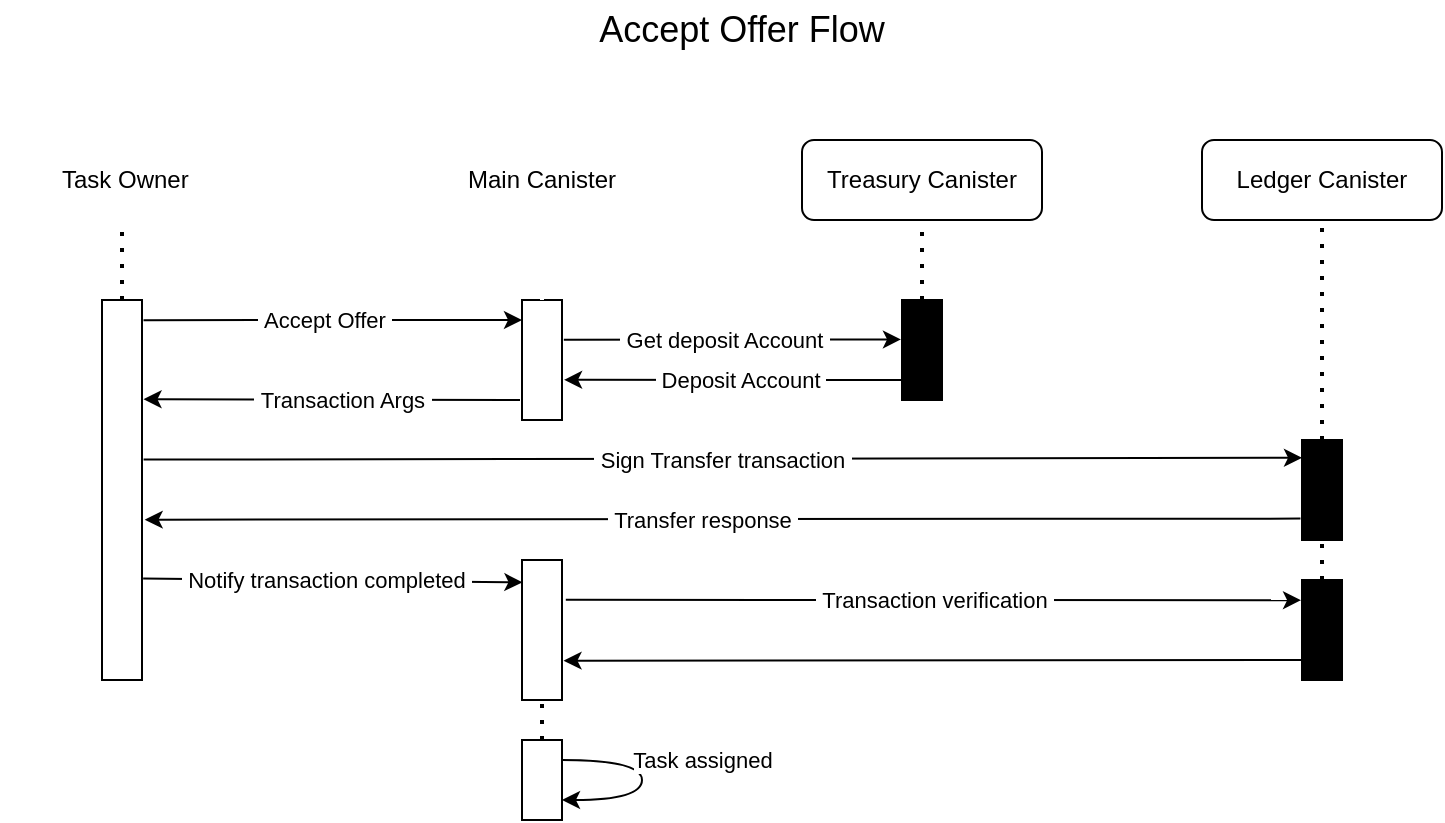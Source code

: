 <mxfile pages="2">
    <diagram name="Accept Offer" id="bFu_NQvE8ffA1HTgj55r">
        <mxGraphModel dx="1358" dy="620" grid="1" gridSize="10" guides="1" tooltips="1" connect="1" arrows="1" fold="1" page="1" pageScale="1" pageWidth="827" pageHeight="583" math="0" shadow="0">
            <root>
                <mxCell id="0"/>
                <mxCell id="1" parent="0"/>
                <mxCell id="r9h6LSnMlEWVncevatWR-1" value="Treasury Canister" style="rounded=1;whiteSpace=wrap;html=1;strokeColor=light-dark(#000000,#C7A52B);" parent="1" vertex="1">
                    <mxGeometry x="440" y="80" width="120" height="40" as="geometry"/>
                </mxCell>
                <mxCell id="r9h6LSnMlEWVncevatWR-8" value="Main Canister" style="rounded=1;whiteSpace=wrap;html=1;strokeColor=light-dark(#FFFFFF,#00FF00);" parent="1" vertex="1">
                    <mxGeometry x="250" y="80" width="120" height="40" as="geometry"/>
                </mxCell>
                <mxCell id="r9h6LSnMlEWVncevatWR-10" value="&amp;nbsp;Task Owner" style="rounded=1;whiteSpace=wrap;html=1;strokeColor=light-dark(#FFFFFF,#1641FF);" parent="1" vertex="1">
                    <mxGeometry x="40" y="80" width="120" height="40" as="geometry"/>
                </mxCell>
                <mxCell id="r9h6LSnMlEWVncevatWR-11" value="Ledger Canister" style="rounded=1;whiteSpace=wrap;html=1;strokeColor=light-dark(#000000,#4D9900);" parent="1" vertex="1">
                    <mxGeometry x="640" y="80" width="120" height="40" as="geometry"/>
                </mxCell>
                <mxCell id="r9h6LSnMlEWVncevatWR-12" value="" style="rounded=0;whiteSpace=wrap;html=1;fillColor=light-dark(#FFFFFF,#1641FF);" parent="1" vertex="1">
                    <mxGeometry x="90" y="160" width="20" height="190" as="geometry"/>
                </mxCell>
                <mxCell id="r9h6LSnMlEWVncevatWR-13" value="" style="rounded=0;whiteSpace=wrap;html=1;fillColor=light-dark(#FFFFFF,#00FF00);" parent="1" vertex="1">
                    <mxGeometry x="300" y="160" width="20" height="60" as="geometry"/>
                </mxCell>
                <mxCell id="r9h6LSnMlEWVncevatWR-15" value="" style="endArrow=classic;html=1;rounded=0;exitX=1.038;exitY=0.053;exitDx=0;exitDy=0;exitPerimeter=0;" parent="1" source="r9h6LSnMlEWVncevatWR-12" edge="1">
                    <mxGeometry width="50" height="50" relative="1" as="geometry">
                        <mxPoint x="360" y="230" as="sourcePoint"/>
                        <mxPoint x="300" y="170" as="targetPoint"/>
                    </mxGeometry>
                </mxCell>
                <mxCell id="r9h6LSnMlEWVncevatWR-18" value="&amp;nbsp;Accept Offer&amp;nbsp;" style="edgeLabel;html=1;align=center;verticalAlign=middle;resizable=0;points=[];" parent="r9h6LSnMlEWVncevatWR-15" vertex="1" connectable="0">
                    <mxGeometry x="-0.159" y="-3" relative="1" as="geometry">
                        <mxPoint x="10" y="-3" as="offset"/>
                    </mxGeometry>
                </mxCell>
                <mxCell id="r9h6LSnMlEWVncevatWR-16" value="" style="endArrow=none;dashed=1;html=1;dashPattern=1 3;strokeWidth=2;rounded=0;entryX=0.5;entryY=1;entryDx=0;entryDy=0;exitX=0.5;exitY=0;exitDx=0;exitDy=0;strokeColor=light-dark(#FFFFFF,#00FF00);" parent="1" source="r9h6LSnMlEWVncevatWR-13" target="r9h6LSnMlEWVncevatWR-8" edge="1">
                    <mxGeometry width="50" height="50" relative="1" as="geometry">
                        <mxPoint x="360" y="230" as="sourcePoint"/>
                        <mxPoint x="410" y="180" as="targetPoint"/>
                    </mxGeometry>
                </mxCell>
                <mxCell id="r9h6LSnMlEWVncevatWR-17" value="" style="endArrow=none;dashed=1;html=1;dashPattern=1 3;strokeWidth=2;rounded=0;entryX=0.5;entryY=1;entryDx=0;entryDy=0;exitX=0.5;exitY=0;exitDx=0;exitDy=0;" parent="1" source="r9h6LSnMlEWVncevatWR-12" target="r9h6LSnMlEWVncevatWR-10" edge="1">
                    <mxGeometry width="50" height="50" relative="1" as="geometry">
                        <mxPoint x="290" y="170" as="sourcePoint"/>
                        <mxPoint x="290" y="130" as="targetPoint"/>
                    </mxGeometry>
                </mxCell>
                <mxCell id="r9h6LSnMlEWVncevatWR-19" value="" style="endArrow=none;dashed=1;html=1;dashPattern=1 3;strokeWidth=2;rounded=0;entryX=0.5;entryY=1;entryDx=0;entryDy=0;exitX=0.5;exitY=0;exitDx=0;exitDy=0;strokeColor=light-dark(#000000,#C7A52B);" parent="1" source="r9h6LSnMlEWVncevatWR-20" target="r9h6LSnMlEWVncevatWR-1" edge="1">
                    <mxGeometry width="50" height="50" relative="1" as="geometry">
                        <mxPoint x="500" y="160" as="sourcePoint"/>
                        <mxPoint x="410" y="180" as="targetPoint"/>
                    </mxGeometry>
                </mxCell>
                <mxCell id="r9h6LSnMlEWVncevatWR-20" value="" style="rounded=0;whiteSpace=wrap;html=1;strokeColor=light-dark(#000000,#C7A52B);fillColor=light-dark(#000000,#C7A52B);" parent="1" vertex="1">
                    <mxGeometry x="490" y="160" width="20" height="50" as="geometry"/>
                </mxCell>
                <mxCell id="r9h6LSnMlEWVncevatWR-22" value="" style="endArrow=classic;html=1;rounded=0;entryX=1.038;entryY=0.261;entryDx=0;entryDy=0;entryPerimeter=0;" parent="1" target="r9h6LSnMlEWVncevatWR-12" edge="1">
                    <mxGeometry width="50" height="50" relative="1" as="geometry">
                        <mxPoint x="299" y="210" as="sourcePoint"/>
                        <mxPoint x="490" y="110" as="targetPoint"/>
                    </mxGeometry>
                </mxCell>
                <mxCell id="r9h6LSnMlEWVncevatWR-26" value="&amp;nbsp;Transaction Args&amp;nbsp;" style="edgeLabel;html=1;align=center;verticalAlign=middle;resizable=0;points=[];" parent="r9h6LSnMlEWVncevatWR-22" vertex="1" connectable="0">
                    <mxGeometry x="0.055" y="1" relative="1" as="geometry">
                        <mxPoint x="10" y="-1" as="offset"/>
                    </mxGeometry>
                </mxCell>
                <mxCell id="r9h6LSnMlEWVncevatWR-27" value="" style="endArrow=classic;html=1;rounded=0;exitX=1.046;exitY=0.332;exitDx=0;exitDy=0;exitPerimeter=0;entryX=-0.026;entryY=0.394;entryDx=0;entryDy=0;entryPerimeter=0;" parent="1" source="r9h6LSnMlEWVncevatWR-13" target="r9h6LSnMlEWVncevatWR-20" edge="1">
                    <mxGeometry width="50" height="50" relative="1" as="geometry">
                        <mxPoint x="320" y="190" as="sourcePoint"/>
                        <mxPoint x="370" y="140" as="targetPoint"/>
                    </mxGeometry>
                </mxCell>
                <mxCell id="r9h6LSnMlEWVncevatWR-28" value="&amp;nbsp;Get deposit Account&amp;nbsp;" style="edgeLabel;html=1;align=center;verticalAlign=middle;resizable=0;points=[];" parent="r9h6LSnMlEWVncevatWR-27" vertex="1" connectable="0">
                    <mxGeometry x="-0.053" relative="1" as="geometry">
                        <mxPoint as="offset"/>
                    </mxGeometry>
                </mxCell>
                <mxCell id="r9h6LSnMlEWVncevatWR-29" value="" style="endArrow=classic;html=1;rounded=0;exitX=-0.006;exitY=0.8;exitDx=0;exitDy=0;entryX=1.052;entryY=0.665;entryDx=0;entryDy=0;entryPerimeter=0;exitPerimeter=0;" parent="1" source="r9h6LSnMlEWVncevatWR-20" target="r9h6LSnMlEWVncevatWR-13" edge="1">
                    <mxGeometry width="50" height="50" relative="1" as="geometry">
                        <mxPoint x="310" y="190" as="sourcePoint"/>
                        <mxPoint x="360" y="140" as="targetPoint"/>
                    </mxGeometry>
                </mxCell>
                <mxCell id="r9h6LSnMlEWVncevatWR-30" value="&amp;nbsp;Deposit Account&amp;nbsp;" style="edgeLabel;html=1;align=center;verticalAlign=middle;resizable=0;points=[];" parent="r9h6LSnMlEWVncevatWR-29" vertex="1" connectable="0">
                    <mxGeometry x="-0.04" relative="1" as="geometry">
                        <mxPoint as="offset"/>
                    </mxGeometry>
                </mxCell>
                <mxCell id="r9h6LSnMlEWVncevatWR-31" value="" style="endArrow=classic;html=1;rounded=0;exitX=1.04;exitY=0.42;exitDx=0;exitDy=0;exitPerimeter=0;entryX=0;entryY=0.178;entryDx=0;entryDy=0;entryPerimeter=0;" parent="1" source="r9h6LSnMlEWVncevatWR-12" target="r9h6LSnMlEWVncevatWR-32" edge="1">
                    <mxGeometry width="50" height="50" relative="1" as="geometry">
                        <mxPoint x="320" y="250" as="sourcePoint"/>
                        <mxPoint x="680" y="240" as="targetPoint"/>
                    </mxGeometry>
                </mxCell>
                <mxCell id="r9h6LSnMlEWVncevatWR-34" value="&amp;nbsp;Sign Transfer transaction&amp;nbsp;" style="edgeLabel;html=1;align=center;verticalAlign=middle;resizable=0;points=[];" parent="r9h6LSnMlEWVncevatWR-31" vertex="1" connectable="0">
                    <mxGeometry x="-0.002" y="-1" relative="1" as="geometry">
                        <mxPoint y="-1" as="offset"/>
                    </mxGeometry>
                </mxCell>
                <mxCell id="r9h6LSnMlEWVncevatWR-32" value="" style="rounded=0;whiteSpace=wrap;html=1;strokeColor=light-dark(#000000,#4D9900);fillColor=light-dark(#000000,#4D9900);" parent="1" vertex="1">
                    <mxGeometry x="690" y="230" width="20" height="50" as="geometry"/>
                </mxCell>
                <mxCell id="r9h6LSnMlEWVncevatWR-33" value="" style="endArrow=none;dashed=1;html=1;dashPattern=1 3;strokeWidth=2;rounded=0;entryX=0.5;entryY=1;entryDx=0;entryDy=0;exitX=0.5;exitY=0;exitDx=0;exitDy=0;strokeColor=light-dark(#000000,#4D9900);" parent="1" source="r9h6LSnMlEWVncevatWR-32" target="r9h6LSnMlEWVncevatWR-11" edge="1">
                    <mxGeometry width="50" height="50" relative="1" as="geometry">
                        <mxPoint x="699.8" y="180" as="sourcePoint"/>
                        <mxPoint x="699.8" y="140" as="targetPoint"/>
                    </mxGeometry>
                </mxCell>
                <mxCell id="r9h6LSnMlEWVncevatWR-35" value="" style="endArrow=none;dashed=1;html=1;dashPattern=1 3;strokeWidth=2;rounded=0;entryX=0.5;entryY=1;entryDx=0;entryDy=0;exitX=0.5;exitY=0;exitDx=0;exitDy=0;fillColor=light-dark(#FFFFFF,#14FF3F);strokeColor=light-dark(#FFFFFF,#00FF00);" parent="1" source="r9h6LSnMlEWVncevatWR-38" target="r9h6LSnMlEWVncevatWR-13" edge="1">
                    <mxGeometry width="50" height="50" relative="1" as="geometry">
                        <mxPoint x="310" y="260" as="sourcePoint"/>
                        <mxPoint x="320" y="260" as="targetPoint"/>
                    </mxGeometry>
                </mxCell>
                <mxCell id="r9h6LSnMlEWVncevatWR-36" value="" style="endArrow=classic;html=1;rounded=0;exitX=-0.038;exitY=0.786;exitDx=0;exitDy=0;entryX=1.067;entryY=0.578;entryDx=0;entryDy=0;entryPerimeter=0;exitPerimeter=0;" parent="1" source="r9h6LSnMlEWVncevatWR-32" target="r9h6LSnMlEWVncevatWR-12" edge="1">
                    <mxGeometry width="50" height="50" relative="1" as="geometry">
                        <mxPoint x="420" y="250" as="sourcePoint"/>
                        <mxPoint x="470" y="200" as="targetPoint"/>
                    </mxGeometry>
                </mxCell>
                <mxCell id="r9h6LSnMlEWVncevatWR-37" value="&amp;nbsp;Transfer response&amp;nbsp;" style="edgeLabel;html=1;align=center;verticalAlign=middle;resizable=0;points=[];" parent="r9h6LSnMlEWVncevatWR-36" vertex="1" connectable="0">
                    <mxGeometry x="0.034" y="1" relative="1" as="geometry">
                        <mxPoint y="-1" as="offset"/>
                    </mxGeometry>
                </mxCell>
                <mxCell id="r9h6LSnMlEWVncevatWR-38" value="" style="rounded=0;whiteSpace=wrap;html=1;fillColor=light-dark(#FFFFFF,#00FF00);" parent="1" vertex="1">
                    <mxGeometry x="300" y="290" width="20" height="70" as="geometry"/>
                </mxCell>
                <mxCell id="r9h6LSnMlEWVncevatWR-39" value="" style="endArrow=classic;html=1;rounded=0;exitX=1.029;exitY=0.733;exitDx=0;exitDy=0;exitPerimeter=0;entryX=0.01;entryY=0.159;entryDx=0;entryDy=0;entryPerimeter=0;" parent="1" source="r9h6LSnMlEWVncevatWR-12" target="r9h6LSnMlEWVncevatWR-38" edge="1">
                    <mxGeometry width="50" height="50" relative="1" as="geometry">
                        <mxPoint x="350" y="310" as="sourcePoint"/>
                        <mxPoint x="290" y="290" as="targetPoint"/>
                    </mxGeometry>
                </mxCell>
                <mxCell id="r9h6LSnMlEWVncevatWR-40" value="&amp;nbsp;Notify transaction completed&amp;nbsp;" style="edgeLabel;html=1;align=center;verticalAlign=middle;resizable=0;points=[];" parent="r9h6LSnMlEWVncevatWR-39" vertex="1" connectable="0">
                    <mxGeometry x="-0.034" relative="1" as="geometry">
                        <mxPoint as="offset"/>
                    </mxGeometry>
                </mxCell>
                <mxCell id="r9h6LSnMlEWVncevatWR-41" value="" style="rounded=0;whiteSpace=wrap;html=1;strokeColor=light-dark(#000000,#4D9900);fillColor=light-dark(#000000,#4D9900);" parent="1" vertex="1">
                    <mxGeometry x="690" y="300" width="20" height="50" as="geometry"/>
                </mxCell>
                <mxCell id="r9h6LSnMlEWVncevatWR-42" value="" style="endArrow=classic;html=1;rounded=0;exitX=1.096;exitY=0.284;exitDx=0;exitDy=0;entryX=-0.024;entryY=0.202;entryDx=0;entryDy=0;exitPerimeter=0;entryPerimeter=0;" parent="1" source="r9h6LSnMlEWVncevatWR-38" target="r9h6LSnMlEWVncevatWR-41" edge="1">
                    <mxGeometry width="50" height="50" relative="1" as="geometry">
                        <mxPoint x="360" y="300" as="sourcePoint"/>
                        <mxPoint x="410" y="250" as="targetPoint"/>
                    </mxGeometry>
                </mxCell>
                <mxCell id="r9h6LSnMlEWVncevatWR-43" value="&amp;nbsp;Transaction verification&amp;nbsp;" style="edgeLabel;html=1;align=center;verticalAlign=middle;resizable=0;points=[];" parent="r9h6LSnMlEWVncevatWR-42" vertex="1" connectable="0">
                    <mxGeometry x="-0.001" relative="1" as="geometry">
                        <mxPoint as="offset"/>
                    </mxGeometry>
                </mxCell>
                <mxCell id="r9h6LSnMlEWVncevatWR-44" value="" style="endArrow=classic;html=1;rounded=0;entryX=1.038;entryY=0.719;entryDx=0;entryDy=0;exitX=-0.016;exitY=0.799;exitDx=0;exitDy=0;entryPerimeter=0;exitPerimeter=0;" parent="1" source="r9h6LSnMlEWVncevatWR-41" target="r9h6LSnMlEWVncevatWR-38" edge="1">
                    <mxGeometry width="50" height="50" relative="1" as="geometry">
                        <mxPoint x="550" y="330" as="sourcePoint"/>
                        <mxPoint x="600" y="280" as="targetPoint"/>
                    </mxGeometry>
                </mxCell>
                <mxCell id="r9h6LSnMlEWVncevatWR-45" value="" style="endArrow=none;dashed=1;html=1;dashPattern=1 3;strokeWidth=2;rounded=0;entryX=0.5;entryY=1;entryDx=0;entryDy=0;exitX=0.5;exitY=0;exitDx=0;exitDy=0;strokeColor=light-dark(#000000,#4D9900);" parent="1" source="r9h6LSnMlEWVncevatWR-41" target="r9h6LSnMlEWVncevatWR-32" edge="1">
                    <mxGeometry width="50" height="50" relative="1" as="geometry">
                        <mxPoint x="430" y="310" as="sourcePoint"/>
                        <mxPoint x="480" y="260" as="targetPoint"/>
                    </mxGeometry>
                </mxCell>
                <mxCell id="r9h6LSnMlEWVncevatWR-46" value="&lt;font style=&quot;font-size: 18px;&quot;&gt;Accept Offer Flow&lt;/font&gt;" style="text;html=1;align=center;verticalAlign=middle;whiteSpace=wrap;rounded=0;" parent="1" vertex="1">
                    <mxGeometry x="300" y="10" width="220" height="30" as="geometry"/>
                </mxCell>
                <mxCell id="r9h6LSnMlEWVncevatWR-47" value="" style="rounded=0;whiteSpace=wrap;html=1;fillColor=light-dark(#FFFFFF,#00FF00);" parent="1" vertex="1">
                    <mxGeometry x="300" y="380" width="20" height="40" as="geometry"/>
                </mxCell>
                <mxCell id="r9h6LSnMlEWVncevatWR-48" value="" style="endArrow=none;dashed=1;html=1;dashPattern=1 3;strokeWidth=2;rounded=0;exitX=0.5;exitY=0;exitDx=0;exitDy=0;entryX=0.5;entryY=1;entryDx=0;entryDy=0;" parent="1" source="r9h6LSnMlEWVncevatWR-47" target="r9h6LSnMlEWVncevatWR-38" edge="1">
                    <mxGeometry width="50" height="50" relative="1" as="geometry">
                        <mxPoint x="380" y="370" as="sourcePoint"/>
                        <mxPoint x="430" y="320" as="targetPoint"/>
                    </mxGeometry>
                </mxCell>
                <mxCell id="r9h6LSnMlEWVncevatWR-49" value="" style="curved=1;endArrow=classic;html=1;rounded=0;exitX=1;exitY=0.25;exitDx=0;exitDy=0;entryX=1;entryY=0.75;entryDx=0;entryDy=0;" parent="1" source="r9h6LSnMlEWVncevatWR-47" target="r9h6LSnMlEWVncevatWR-47" edge="1">
                    <mxGeometry width="50" height="50" relative="1" as="geometry">
                        <mxPoint x="460" y="380" as="sourcePoint"/>
                        <mxPoint x="350" y="380" as="targetPoint"/>
                        <Array as="points">
                            <mxPoint x="360" y="390"/>
                            <mxPoint x="360" y="410"/>
                        </Array>
                    </mxGeometry>
                </mxCell>
                <mxCell id="r9h6LSnMlEWVncevatWR-51" value="Task assigned" style="edgeLabel;html=1;align=center;verticalAlign=middle;resizable=0;points=[];" parent="r9h6LSnMlEWVncevatWR-49" vertex="1" connectable="0">
                    <mxGeometry x="0.002" y="-1" relative="1" as="geometry">
                        <mxPoint x="31" y="-10" as="offset"/>
                    </mxGeometry>
                </mxCell>
            </root>
        </mxGraphModel>
    </diagram>
    <diagram id="-5rHNMYgdhf-u7cslc5i" name="Delivery Task Flow">
        <mxGraphModel dx="1231" dy="501" grid="1" gridSize="10" guides="1" tooltips="1" connect="1" arrows="1" fold="1" page="1" pageScale="1" pageWidth="827" pageHeight="583" math="0" shadow="0">
            <root>
                <mxCell id="0"/>
                <mxCell id="1" parent="0"/>
                <mxCell id="PoSCY5o4h32BP8ZAVHjp-1" value="Treasury Canister" style="rounded=1;whiteSpace=wrap;html=1;strokeColor=light-dark(#000000,#C7A52B);points=[[0,0,0,0,0],[0,0.25,0,0,0],[0,0.5,0,0,0],[0,0.75,0,0,0],[0,1,0,0,0],[0.25,0,0,0,0],[0.25,1,0,0,0],[0.5,0,0,0,0],[0.5,1,0,0,0],[0.75,0,0,0,0],[0.75,1,0,0,0],[1,0,0,0,0],[1,0.25,0,0,0],[1,0.5,0,0,0],[1,0.75,0,0,0],[1,1,0,0,0]];" parent="1" vertex="1">
                    <mxGeometry x="534" y="80" width="120" height="40" as="geometry"/>
                </mxCell>
                <mxCell id="PoSCY5o4h32BP8ZAVHjp-2" value="Main Canister" style="rounded=1;whiteSpace=wrap;html=1;strokeColor=light-dark(#FFFFFF,#00FF00);" parent="1" vertex="1">
                    <mxGeometry x="371.81" y="80" width="120" height="40" as="geometry"/>
                </mxCell>
                <mxCell id="PoSCY5o4h32BP8ZAVHjp-3" value="Assigner User" style="rounded=1;whiteSpace=wrap;html=1;strokeColor=light-dark(#FFFFFF,#1641FF);" parent="1" vertex="1">
                    <mxGeometry x="194" y="80" width="120" height="40" as="geometry"/>
                </mxCell>
                <mxCell id="PoSCY5o4h32BP8ZAVHjp-4" value="Ledger Canister" style="rounded=1;whiteSpace=wrap;html=1;strokeColor=light-dark(#000000,#4D9900);" parent="1" vertex="1">
                    <mxGeometry x="694" y="80" width="120" height="40" as="geometry"/>
                </mxCell>
                <mxCell id="PoSCY5o4h32BP8ZAVHjp-5" value="" style="rounded=0;whiteSpace=wrap;html=1;fillColor=light-dark(#FFFFFF,#1641FF);" parent="1" vertex="1">
                    <mxGeometry x="244" y="140" width="20" height="40" as="geometry"/>
                </mxCell>
                <mxCell id="PoSCY5o4h32BP8ZAVHjp-6" value="" style="rounded=0;whiteSpace=wrap;html=1;fillColor=light-dark(#FFFFFF,#00FF00);" parent="1" vertex="1">
                    <mxGeometry x="421.81" y="140" width="20" height="30" as="geometry"/>
                </mxCell>
                <mxCell id="PoSCY5o4h32BP8ZAVHjp-7" value="" style="endArrow=classic;html=1;rounded=0;exitX=1.016;exitY=0.238;exitDx=0;exitDy=0;exitPerimeter=0;entryX=-0.014;entryY=0.336;entryDx=0;entryDy=0;entryPerimeter=0;" parent="1" source="PoSCY5o4h32BP8ZAVHjp-5" target="PoSCY5o4h32BP8ZAVHjp-6" edge="1">
                    <mxGeometry width="50" height="50" relative="1" as="geometry">
                        <mxPoint x="266" y="150" as="sourcePoint"/>
                        <mxPoint x="421" y="150" as="targetPoint"/>
                    </mxGeometry>
                </mxCell>
                <mxCell id="PoSCY5o4h32BP8ZAVHjp-8" value="&amp;nbsp;Delivery Task&amp;nbsp;" style="edgeLabel;html=1;align=center;verticalAlign=middle;resizable=0;points=[];" parent="PoSCY5o4h32BP8ZAVHjp-7" vertex="1" connectable="0">
                    <mxGeometry x="-0.159" y="-3" relative="1" as="geometry">
                        <mxPoint x="4" y="-3" as="offset"/>
                    </mxGeometry>
                </mxCell>
                <mxCell id="PoSCY5o4h32BP8ZAVHjp-9" value="" style="endArrow=none;dashed=1;html=1;dashPattern=1 3;strokeWidth=2;rounded=0;entryX=0.5;entryY=1;entryDx=0;entryDy=0;exitX=0.5;exitY=0;exitDx=0;exitDy=0;strokeColor=light-dark(#FFFFFF,#00FF00);" parent="1" source="PoSCY5o4h32BP8ZAVHjp-6" target="PoSCY5o4h32BP8ZAVHjp-2" edge="1">
                    <mxGeometry width="50" height="50" relative="1" as="geometry">
                        <mxPoint x="481.81" y="230" as="sourcePoint"/>
                        <mxPoint x="531.81" y="180" as="targetPoint"/>
                    </mxGeometry>
                </mxCell>
                <mxCell id="PoSCY5o4h32BP8ZAVHjp-10" value="" style="endArrow=none;dashed=1;html=1;dashPattern=1 3;strokeWidth=2;rounded=0;entryX=0.5;entryY=1;entryDx=0;entryDy=0;exitX=0.5;exitY=0;exitDx=0;exitDy=0;" parent="1" source="PoSCY5o4h32BP8ZAVHjp-5" target="PoSCY5o4h32BP8ZAVHjp-3" edge="1">
                    <mxGeometry width="50" height="50" relative="1" as="geometry">
                        <mxPoint x="444" y="170" as="sourcePoint"/>
                        <mxPoint x="444" y="130" as="targetPoint"/>
                    </mxGeometry>
                </mxCell>
                <mxCell id="PoSCY5o4h32BP8ZAVHjp-11" value="" style="endArrow=none;dashed=1;html=1;dashPattern=1 3;strokeWidth=2;rounded=0;entryX=0.5;entryY=1;entryDx=0;entryDy=0;exitX=0.5;exitY=0;exitDx=0;exitDy=0;strokeColor=light-dark(#000000,#C7A52B);" parent="1" source="zQrTksdY_Bda0OnKajQu-25" target="PoSCY5o4h32BP8ZAVHjp-1" edge="1">
                    <mxGeometry width="50" height="50" relative="1" as="geometry">
                        <mxPoint x="594" y="160" as="sourcePoint"/>
                        <mxPoint x="504" y="180" as="targetPoint"/>
                    </mxGeometry>
                </mxCell>
                <mxCell id="PoSCY5o4h32BP8ZAVHjp-12" value="" style="rounded=0;whiteSpace=wrap;html=1;strokeColor=light-dark(#000000,#C7A52B);fillColor=light-dark(#000000,#C7A52B);" parent="1" vertex="1">
                    <mxGeometry x="584" y="420" width="20" height="130" as="geometry"/>
                </mxCell>
                <mxCell id="PoSCY5o4h32BP8ZAVHjp-21" value="" style="rounded=0;whiteSpace=wrap;html=1;strokeColor=light-dark(#000000,#4D9900);fillColor=light-dark(#000000,#4D9900);" parent="1" vertex="1">
                    <mxGeometry x="744" y="470" width="20" height="70" as="geometry"/>
                </mxCell>
                <mxCell id="PoSCY5o4h32BP8ZAVHjp-22" value="" style="endArrow=none;dashed=1;html=1;dashPattern=1 3;strokeWidth=2;rounded=0;entryX=0.5;entryY=1;entryDx=0;entryDy=0;exitX=0.5;exitY=0;exitDx=0;exitDy=0;strokeColor=light-dark(#000000,#4D9900);" parent="1" source="PoSCY5o4h32BP8ZAVHjp-21" target="PoSCY5o4h32BP8ZAVHjp-4" edge="1">
                    <mxGeometry width="50" height="50" relative="1" as="geometry">
                        <mxPoint x="753.8" y="180" as="sourcePoint"/>
                        <mxPoint x="753.8" y="140" as="targetPoint"/>
                    </mxGeometry>
                </mxCell>
                <mxCell id="PoSCY5o4h32BP8ZAVHjp-23" value="" style="endArrow=none;dashed=1;html=1;dashPattern=1 3;strokeWidth=2;rounded=0;entryX=0.5;entryY=1;entryDx=0;entryDy=0;exitX=0.5;exitY=0;exitDx=0;exitDy=0;fillColor=light-dark(#FFFFFF,#14FF3F);strokeColor=light-dark(#FFFFFF,#00FF00);" parent="1" source="PoSCY5o4h32BP8ZAVHjp-26" target="PoSCY5o4h32BP8ZAVHjp-6" edge="1">
                    <mxGeometry width="50" height="50" relative="1" as="geometry">
                        <mxPoint x="431.81" y="180" as="sourcePoint"/>
                        <mxPoint x="441.81" y="240" as="targetPoint"/>
                    </mxGeometry>
                </mxCell>
                <mxCell id="PoSCY5o4h32BP8ZAVHjp-26" value="" style="rounded=0;whiteSpace=wrap;html=1;fillColor=light-dark(#FFFFFF,#00FF00);" parent="1" vertex="1">
                    <mxGeometry x="421.81" y="200" width="20" height="40" as="geometry"/>
                </mxCell>
                <mxCell id="PoSCY5o4h32BP8ZAVHjp-34" value="&lt;span style=&quot;font-size: 18px;&quot;&gt;Delivery Task Flow&amp;nbsp;&lt;/span&gt;&lt;span style=&quot;font-size: 18px; background-color: transparent; color: light-dark(rgb(0, 0, 0), rgb(255, 255, 255));&quot;&gt;happy path&amp;nbsp;&lt;/span&gt;&lt;div&gt;&lt;span style=&quot;font-size: 18px; background-color: transparent; color: light-dark(rgb(0, 0, 0), rgb(255, 255, 255));&quot;&gt;and withdrawal to external Account&lt;/span&gt;&lt;/div&gt;" style="text;html=1;align=center;verticalAlign=middle;whiteSpace=wrap;rounded=0;" parent="1" vertex="1">
                    <mxGeometry x="250" y="20" width="307" height="30" as="geometry"/>
                </mxCell>
                <mxCell id="PoSCY5o4h32BP8ZAVHjp-36" value="" style="endArrow=none;dashed=1;html=1;dashPattern=1 3;strokeWidth=2;rounded=0;exitX=0.5;exitY=0;exitDx=0;exitDy=0;entryX=0.5;entryY=1;entryDx=0;entryDy=0;" parent="1" source="zQrTksdY_Bda0OnKajQu-10" target="PoSCY5o4h32BP8ZAVHjp-26" edge="1">
                    <mxGeometry width="50" height="50" relative="1" as="geometry">
                        <mxPoint x="431.81" y="340" as="sourcePoint"/>
                        <mxPoint x="551.81" y="310" as="targetPoint"/>
                    </mxGeometry>
                </mxCell>
                <mxCell id="PoSCY5o4h32BP8ZAVHjp-37" value="" style="curved=1;endArrow=classic;html=1;rounded=0;entryX=1;entryY=0.75;entryDx=0;entryDy=0;" parent="1" edge="1">
                    <mxGeometry width="50" height="50" relative="1" as="geometry">
                        <mxPoint x="604" y="430" as="sourcePoint"/>
                        <mxPoint x="604" y="460" as="targetPoint"/>
                        <Array as="points">
                            <mxPoint x="644" y="430"/>
                            <mxPoint x="646.19" y="460"/>
                        </Array>
                    </mxGeometry>
                </mxCell>
                <mxCell id="zQrTksdY_Bda0OnKajQu-37" value="Verify request" style="edgeLabel;html=1;align=center;verticalAlign=middle;resizable=0;points=[];" parent="PoSCY5o4h32BP8ZAVHjp-37" vertex="1" connectable="0">
                    <mxGeometry x="-0.063" y="-1" relative="1" as="geometry">
                        <mxPoint x="20" y="-18" as="offset"/>
                    </mxGeometry>
                </mxCell>
                <mxCell id="zQrTksdY_Bda0OnKajQu-1" value="Task Owner" style="rounded=1;whiteSpace=wrap;html=1;strokeColor=light-dark(#FFFFFF,#1641FF);" parent="1" vertex="1">
                    <mxGeometry x="14" y="80" width="120" height="40" as="geometry"/>
                </mxCell>
                <mxCell id="zQrTksdY_Bda0OnKajQu-2" value="" style="rounded=0;whiteSpace=wrap;html=1;fillColor=light-dark(#FFFFFF,#1641FF);" parent="1" vertex="1">
                    <mxGeometry x="64" y="160" width="20" height="190" as="geometry"/>
                </mxCell>
                <mxCell id="zQrTksdY_Bda0OnKajQu-4" value="" style="endArrow=none;dashed=1;html=1;dashPattern=1 3;strokeWidth=2;rounded=0;entryX=0.5;entryY=1;entryDx=0;entryDy=0;exitX=0.5;exitY=0;exitDx=0;exitDy=0;" parent="1" source="zQrTksdY_Bda0OnKajQu-2" target="zQrTksdY_Bda0OnKajQu-1" edge="1">
                    <mxGeometry width="50" height="50" relative="1" as="geometry">
                        <mxPoint x="264" y="170" as="sourcePoint"/>
                        <mxPoint x="264" y="130" as="targetPoint"/>
                    </mxGeometry>
                </mxCell>
                <mxCell id="zQrTksdY_Bda0OnKajQu-6" value="" style="endArrow=classic;html=1;rounded=0;exitX=1;exitY=0.25;exitDx=0;exitDy=0;entryX=0.004;entryY=0.218;entryDx=0;entryDy=0;entryPerimeter=0;" parent="1" source="zQrTksdY_Bda0OnKajQu-2" target="PoSCY5o4h32BP8ZAVHjp-26" edge="1">
                    <mxGeometry width="50" height="50" relative="1" as="geometry">
                        <mxPoint x="284" y="180" as="sourcePoint"/>
                        <mxPoint x="414" y="210" as="targetPoint"/>
                    </mxGeometry>
                </mxCell>
                <mxCell id="zQrTksdY_Bda0OnKajQu-7" value="&amp;nbsp;Pull Notifications&amp;nbsp;" style="edgeLabel;html=1;align=center;verticalAlign=middle;resizable=0;points=[];" parent="zQrTksdY_Bda0OnKajQu-6" vertex="1" connectable="0">
                    <mxGeometry x="-0.02" y="1" relative="1" as="geometry">
                        <mxPoint x="-76" as="offset"/>
                    </mxGeometry>
                </mxCell>
                <mxCell id="zQrTksdY_Bda0OnKajQu-8" value="" style="endArrow=classic;html=1;rounded=0;entryX=1.023;entryY=0.366;entryDx=0;entryDy=0;entryPerimeter=0;exitX=0.041;exitY=0.741;exitDx=0;exitDy=0;exitPerimeter=0;" parent="1" source="PoSCY5o4h32BP8ZAVHjp-26" target="zQrTksdY_Bda0OnKajQu-2" edge="1">
                    <mxGeometry width="50" height="50" relative="1" as="geometry">
                        <mxPoint x="384" y="240" as="sourcePoint"/>
                        <mxPoint x="344" y="160" as="targetPoint"/>
                    </mxGeometry>
                </mxCell>
                <mxCell id="zQrTksdY_Bda0OnKajQu-9" value="&amp;nbsp;Task Complete Notification&amp;nbsp;" style="edgeLabel;html=1;align=center;verticalAlign=middle;resizable=0;points=[];" parent="zQrTksdY_Bda0OnKajQu-8" vertex="1" connectable="0">
                    <mxGeometry x="-0.0" y="1" relative="1" as="geometry">
                        <mxPoint x="-80" y="-1" as="offset"/>
                    </mxGeometry>
                </mxCell>
                <mxCell id="zQrTksdY_Bda0OnKajQu-13" value="" style="endArrow=classic;html=1;rounded=0;exitX=1.014;exitY=0.636;exitDx=0;exitDy=0;exitPerimeter=0;entryX=0;entryY=0.25;entryDx=0;entryDy=0;" parent="1" source="zQrTksdY_Bda0OnKajQu-2" target="zQrTksdY_Bda0OnKajQu-10" edge="1">
                    <mxGeometry width="50" height="50" relative="1" as="geometry">
                        <mxPoint x="324" y="280" as="sourcePoint"/>
                        <mxPoint x="374" y="230" as="targetPoint"/>
                    </mxGeometry>
                </mxCell>
                <mxCell id="zQrTksdY_Bda0OnKajQu-14" value="&amp;nbsp;Approve delivery&amp;nbsp;" style="edgeLabel;html=1;align=center;verticalAlign=middle;resizable=0;points=[];" parent="zQrTksdY_Bda0OnKajQu-13" vertex="1" connectable="0">
                    <mxGeometry x="-0.323" relative="1" as="geometry">
                        <mxPoint x="-25" y="-1" as="offset"/>
                    </mxGeometry>
                </mxCell>
                <mxCell id="zQrTksdY_Bda0OnKajQu-15" value="" style="endArrow=none;dashed=1;html=1;dashPattern=1 3;strokeWidth=2;rounded=0;entryX=0.5;entryY=1;entryDx=0;entryDy=0;exitX=0.5;exitY=0;exitDx=0;exitDy=0;" parent="1" source="zQrTksdY_Bda0OnKajQu-19" target="PoSCY5o4h32BP8ZAVHjp-5" edge="1">
                    <mxGeometry width="50" height="50" relative="1" as="geometry">
                        <mxPoint x="254" y="300" as="sourcePoint"/>
                        <mxPoint x="404" y="330" as="targetPoint"/>
                    </mxGeometry>
                </mxCell>
                <mxCell id="zQrTksdY_Bda0OnKajQu-17" value="" style="endArrow=none;dashed=1;html=1;dashPattern=1 3;strokeWidth=2;rounded=0;exitX=0.494;exitY=-0.021;exitDx=0;exitDy=0;entryX=0.5;entryY=1;entryDx=0;entryDy=0;exitPerimeter=0;" parent="1" source="zQrTksdY_Bda0OnKajQu-20" target="zQrTksdY_Bda0OnKajQu-10" edge="1">
                    <mxGeometry width="50" height="50" relative="1" as="geometry">
                        <mxPoint x="431.81" y="340" as="sourcePoint"/>
                        <mxPoint x="432" y="240" as="targetPoint"/>
                    </mxGeometry>
                </mxCell>
                <mxCell id="zQrTksdY_Bda0OnKajQu-10" value="" style="rounded=0;whiteSpace=wrap;html=1;fillColor=light-dark(#FFFFFF,#00FF00);" parent="1" vertex="1">
                    <mxGeometry x="421.81" y="265" width="20" height="60" as="geometry"/>
                </mxCell>
                <mxCell id="zQrTksdY_Bda0OnKajQu-19" value="" style="rounded=0;whiteSpace=wrap;html=1;fillColor=light-dark(#FFFFFF,#1641FF);" parent="1" vertex="1">
                    <mxGeometry x="244" y="340" width="20" height="40" as="geometry"/>
                </mxCell>
                <mxCell id="zQrTksdY_Bda0OnKajQu-20" value="" style="rounded=0;whiteSpace=wrap;html=1;fillColor=light-dark(#FFFFFF,#00FF00);" parent="1" vertex="1">
                    <mxGeometry x="421.81" y="340" width="20" height="40" as="geometry"/>
                </mxCell>
                <mxCell id="zQrTksdY_Bda0OnKajQu-21" value="" style="endArrow=classic;html=1;rounded=0;exitX=1;exitY=0.25;exitDx=0;exitDy=0;entryX=0;entryY=0.25;entryDx=0;entryDy=0;" parent="1" source="zQrTksdY_Bda0OnKajQu-19" target="zQrTksdY_Bda0OnKajQu-20" edge="1">
                    <mxGeometry width="50" height="50" relative="1" as="geometry">
                        <mxPoint x="384" y="350" as="sourcePoint"/>
                        <mxPoint x="434" y="300" as="targetPoint"/>
                    </mxGeometry>
                </mxCell>
                <mxCell id="zQrTksdY_Bda0OnKajQu-22" value="&amp;nbsp;Get Balance&amp;nbsp;" style="edgeLabel;html=1;align=center;verticalAlign=middle;resizable=0;points=[];" parent="zQrTksdY_Bda0OnKajQu-21" vertex="1" connectable="0">
                    <mxGeometry x="-0.163" y="-1" relative="1" as="geometry">
                        <mxPoint as="offset"/>
                    </mxGeometry>
                </mxCell>
                <mxCell id="zQrTksdY_Bda0OnKajQu-23" value="" style="endArrow=classic;html=1;rounded=0;entryX=0.005;entryY=0.084;entryDx=0;entryDy=0;entryPerimeter=0;exitX=1;exitY=0.075;exitDx=0;exitDy=0;exitPerimeter=0;" parent="1" source="zQrTksdY_Bda0OnKajQu-35" target="PoSCY5o4h32BP8ZAVHjp-12" edge="1">
                    <mxGeometry width="50" height="50" relative="1" as="geometry">
                        <mxPoint x="274" y="430" as="sourcePoint"/>
                        <mxPoint x="524" y="290" as="targetPoint"/>
                    </mxGeometry>
                </mxCell>
                <mxCell id="zQrTksdY_Bda0OnKajQu-24" value="&amp;nbsp;Request Withdrawal to&amp;nbsp;" style="edgeLabel;html=1;align=center;verticalAlign=middle;resizable=0;points=[];" parent="zQrTksdY_Bda0OnKajQu-23" vertex="1" connectable="0">
                    <mxGeometry x="-0.101" y="-1" relative="1" as="geometry">
                        <mxPoint as="offset"/>
                    </mxGeometry>
                </mxCell>
                <mxCell id="zQrTksdY_Bda0OnKajQu-25" value="" style="rounded=0;whiteSpace=wrap;html=1;strokeColor=light-dark(#000000,#C7A52B);fillColor=light-dark(#000000,#C7A52B);" parent="1" vertex="1">
                    <mxGeometry x="584" y="275" width="20" height="40" as="geometry"/>
                </mxCell>
                <mxCell id="zQrTksdY_Bda0OnKajQu-26" value="" style="endArrow=classic;html=1;rounded=0;exitX=0.956;exitY=0.252;exitDx=0;exitDy=0;entryX=-0.024;entryY=0.124;entryDx=0;entryDy=0;entryPerimeter=0;exitPerimeter=0;" parent="1" edge="1">
                    <mxGeometry width="50" height="50" relative="1" as="geometry">
                        <mxPoint x="441.41" y="280.16" as="sourcePoint"/>
                        <mxPoint x="584" y="280.0" as="targetPoint"/>
                    </mxGeometry>
                </mxCell>
                <mxCell id="zQrTksdY_Bda0OnKajQu-27" value="Transfer balance&lt;div&gt;to assigned User&lt;/div&gt;" style="edgeLabel;html=1;align=center;verticalAlign=middle;resizable=0;points=[];" parent="zQrTksdY_Bda0OnKajQu-26" vertex="1" connectable="0">
                    <mxGeometry x="-0.101" y="-1" relative="1" as="geometry">
                        <mxPoint x="8" y="-1" as="offset"/>
                    </mxGeometry>
                </mxCell>
                <mxCell id="zQrTksdY_Bda0OnKajQu-29" value="" style="endArrow=classic;html=1;rounded=0;exitX=-0.031;exitY=0.872;exitDx=0;exitDy=0;entryX=1;entryY=0.75;entryDx=0;entryDy=0;exitPerimeter=0;" parent="1" source="zQrTksdY_Bda0OnKajQu-25" target="zQrTksdY_Bda0OnKajQu-10" edge="1">
                    <mxGeometry width="50" height="50" relative="1" as="geometry">
                        <mxPoint x="474" y="350" as="sourcePoint"/>
                        <mxPoint x="524" y="300" as="targetPoint"/>
                    </mxGeometry>
                </mxCell>
                <mxCell id="zQrTksdY_Bda0OnKajQu-30" value="&amp;nbsp;response&amp;nbsp;" style="edgeLabel;html=1;align=center;verticalAlign=middle;resizable=0;points=[];" parent="zQrTksdY_Bda0OnKajQu-29" vertex="1" connectable="0">
                    <mxGeometry x="0.2" y="-1" relative="1" as="geometry">
                        <mxPoint as="offset"/>
                    </mxGeometry>
                </mxCell>
                <mxCell id="zQrTksdY_Bda0OnKajQu-31" value="" style="endArrow=classic;html=1;rounded=0;exitX=-0.084;exitY=0.733;exitDx=0;exitDy=0;exitPerimeter=0;entryX=1;entryY=0.75;entryDx=0;entryDy=0;" parent="1" source="zQrTksdY_Bda0OnKajQu-20" target="zQrTksdY_Bda0OnKajQu-19" edge="1">
                    <mxGeometry width="50" height="50" relative="1" as="geometry">
                        <mxPoint x="424" y="340" as="sourcePoint"/>
                        <mxPoint x="474" y="290" as="targetPoint"/>
                    </mxGeometry>
                </mxCell>
                <mxCell id="zQrTksdY_Bda0OnKajQu-33" value="&amp;nbsp;Balance&amp;nbsp;" style="edgeLabel;html=1;align=center;verticalAlign=middle;resizable=0;points=[];" parent="zQrTksdY_Bda0OnKajQu-31" vertex="1" connectable="0">
                    <mxGeometry x="-0.003" relative="1" as="geometry">
                        <mxPoint as="offset"/>
                    </mxGeometry>
                </mxCell>
                <mxCell id="zQrTksdY_Bda0OnKajQu-34" value="" style="endArrow=none;dashed=1;html=1;dashPattern=1 3;strokeWidth=2;rounded=0;exitX=0.5;exitY=0;exitDx=0;exitDy=0;entryX=0.5;entryY=1;entryDx=0;entryDy=0;" parent="1" source="zQrTksdY_Bda0OnKajQu-35" target="zQrTksdY_Bda0OnKajQu-19" edge="1">
                    <mxGeometry width="50" height="50" relative="1" as="geometry">
                        <mxPoint x="424" y="400" as="sourcePoint"/>
                        <mxPoint x="474" y="350" as="targetPoint"/>
                    </mxGeometry>
                </mxCell>
                <mxCell id="zQrTksdY_Bda0OnKajQu-35" value="" style="rounded=0;whiteSpace=wrap;html=1;fillColor=light-dark(#FFFFFF,#1641FF);" parent="1" vertex="1">
                    <mxGeometry x="244" y="420" width="20" height="130" as="geometry"/>
                </mxCell>
                <mxCell id="zQrTksdY_Bda0OnKajQu-36" value="" style="endArrow=none;dashed=1;html=1;dashPattern=1 3;strokeWidth=2;rounded=0;entryX=0.5;entryY=1;entryDx=0;entryDy=0;exitX=0.5;exitY=0;exitDx=0;exitDy=0;strokeColor=light-dark(#000000,#C7A52B);" parent="1" source="PoSCY5o4h32BP8ZAVHjp-12" target="zQrTksdY_Bda0OnKajQu-25" edge="1">
                    <mxGeometry width="50" height="50" relative="1" as="geometry">
                        <mxPoint x="604" y="435" as="sourcePoint"/>
                        <mxPoint x="604" y="280" as="targetPoint"/>
                    </mxGeometry>
                </mxCell>
                <mxCell id="zQrTksdY_Bda0OnKajQu-38" value="" style="endArrow=classic;html=1;rounded=0;entryX=-0.06;entryY=0.149;entryDx=0;entryDy=0;entryPerimeter=0;exitX=1.025;exitY=0.462;exitDx=0;exitDy=0;exitPerimeter=0;" parent="1" source="PoSCY5o4h32BP8ZAVHjp-12" target="PoSCY5o4h32BP8ZAVHjp-21" edge="1">
                    <mxGeometry width="50" height="50" relative="1" as="geometry">
                        <mxPoint x="594" y="510" as="sourcePoint"/>
                        <mxPoint x="644" y="460" as="targetPoint"/>
                    </mxGeometry>
                </mxCell>
                <mxCell id="zQrTksdY_Bda0OnKajQu-39" value="&amp;nbsp;Transfer to&amp;nbsp;" style="edgeLabel;html=1;align=center;verticalAlign=middle;resizable=0;points=[];" parent="zQrTksdY_Bda0OnKajQu-38" vertex="1" connectable="0">
                    <mxGeometry x="0.034" y="1" relative="1" as="geometry">
                        <mxPoint as="offset"/>
                    </mxGeometry>
                </mxCell>
                <mxCell id="zQrTksdY_Bda0OnKajQu-40" value="" style="endArrow=classic;html=1;rounded=0;exitX=-0.004;exitY=0.713;exitDx=0;exitDy=0;entryX=1.087;entryY=0.767;entryDx=0;entryDy=0;entryPerimeter=0;exitPerimeter=0;" parent="1" source="PoSCY5o4h32BP8ZAVHjp-21" target="PoSCY5o4h32BP8ZAVHjp-12" edge="1">
                    <mxGeometry width="50" height="50" relative="1" as="geometry">
                        <mxPoint x="694" y="420" as="sourcePoint"/>
                        <mxPoint x="614" y="523" as="targetPoint"/>
                    </mxGeometry>
                </mxCell>
                <mxCell id="zQrTksdY_Bda0OnKajQu-41" value="&amp;nbsp;Transaction response&amp;nbsp;" style="edgeLabel;html=1;align=center;verticalAlign=middle;resizable=0;points=[];" parent="zQrTksdY_Bda0OnKajQu-40" vertex="1" connectable="0">
                    <mxGeometry x="-0.1" relative="1" as="geometry">
                        <mxPoint as="offset"/>
                    </mxGeometry>
                </mxCell>
                <mxCell id="zQrTksdY_Bda0OnKajQu-42" value="" style="endArrow=classic;html=1;rounded=0;exitX=-0.003;exitY=0.918;exitDx=0;exitDy=0;exitPerimeter=0;entryX=1.015;entryY=0.923;entryDx=0;entryDy=0;entryPerimeter=0;" parent="1" source="PoSCY5o4h32BP8ZAVHjp-12" target="zQrTksdY_Bda0OnKajQu-35" edge="1">
                    <mxGeometry width="50" height="50" relative="1" as="geometry">
                        <mxPoint x="694" y="460" as="sourcePoint"/>
                        <mxPoint x="744" y="410" as="targetPoint"/>
                    </mxGeometry>
                </mxCell>
                <mxCell id="zQrTksdY_Bda0OnKajQu-43" value="&amp;nbsp;Withdrawal response&amp;nbsp;" style="edgeLabel;html=1;align=center;verticalAlign=middle;resizable=0;points=[];" parent="zQrTksdY_Bda0OnKajQu-42" vertex="1" connectable="0">
                    <mxGeometry x="-0.047" relative="1" as="geometry">
                        <mxPoint as="offset"/>
                    </mxGeometry>
                </mxCell>
            </root>
        </mxGraphModel>
    </diagram>
    <diagram id="CCVV7Z1Zs6AukwFvVYj6" name="Página-3">
        <mxGraphModel dx="1358" dy="335" grid="1" gridSize="10" guides="1" tooltips="1" connect="1" arrows="1" fold="1" page="1" pageScale="1" pageWidth="827" pageHeight="583" math="0" shadow="0">
            <root>
                <mxCell id="0"/>
                <mxCell id="1" parent="0"/>
                <mxCell id="beBQP2Q3XojH830KHNYp-1" value="Treasury Canister" style="rounded=1;whiteSpace=wrap;html=1;strokeColor=light-dark(#000000,#C7A52B);" parent="1" vertex="1">
                    <mxGeometry x="440" y="80" width="120" height="40" as="geometry"/>
                </mxCell>
                <mxCell id="beBQP2Q3XojH830KHNYp-2" value="Main Canister" style="rounded=1;whiteSpace=wrap;html=1;strokeColor=light-dark(#FFFFFF,#00FF00);" parent="1" vertex="1">
                    <mxGeometry x="290" y="80" width="120" height="40" as="geometry"/>
                </mxCell>
                <mxCell id="beBQP2Q3XojH830KHNYp-3" value="&amp;nbsp;Task Owner" style="rounded=1;whiteSpace=wrap;html=1;strokeColor=light-dark(#FFFFFF,#1641FF);" parent="1" vertex="1">
                    <mxGeometry x="40" y="80" width="120" height="40" as="geometry"/>
                </mxCell>
                <mxCell id="beBQP2Q3XojH830KHNYp-4" value="Ledger Canister" style="rounded=1;whiteSpace=wrap;html=1;strokeColor=light-dark(#000000,#4D9900);" parent="1" vertex="1">
                    <mxGeometry x="640" y="80" width="120" height="40" as="geometry"/>
                </mxCell>
                <mxCell id="beBQP2Q3XojH830KHNYp-5" value="" style="rounded=0;whiteSpace=wrap;html=1;fillColor=light-dark(#FFFFFF,#1641FF);" parent="1" vertex="1">
                    <mxGeometry x="90" y="160" width="20" height="190" as="geometry"/>
                </mxCell>
                <mxCell id="beBQP2Q3XojH830KHNYp-6" value="" style="rounded=0;whiteSpace=wrap;html=1;fillColor=light-dark(#FFFFFF,#00FF00);" parent="1" vertex="1">
                    <mxGeometry x="340" y="160" width="20" height="60" as="geometry"/>
                </mxCell>
                <mxCell id="beBQP2Q3XojH830KHNYp-7" value="" style="endArrow=classic;html=1;rounded=0;exitX=1.038;exitY=0.053;exitDx=0;exitDy=0;exitPerimeter=0;entryX=0.04;entryY=0.167;entryDx=0;entryDy=0;entryPerimeter=0;" parent="1" source="beBQP2Q3XojH830KHNYp-5" target="beBQP2Q3XojH830KHNYp-6" edge="1">
                    <mxGeometry width="50" height="50" relative="1" as="geometry">
                        <mxPoint x="360" y="230" as="sourcePoint"/>
                        <mxPoint x="300" y="170" as="targetPoint"/>
                    </mxGeometry>
                </mxCell>
                <mxCell id="beBQP2Q3XojH830KHNYp-8" value="&amp;nbsp;Accept Offer&amp;nbsp;" style="edgeLabel;html=1;align=center;verticalAlign=middle;resizable=0;points=[];" parent="beBQP2Q3XojH830KHNYp-7" vertex="1" connectable="0">
                    <mxGeometry x="-0.159" y="-3" relative="1" as="geometry">
                        <mxPoint x="10" y="-3" as="offset"/>
                    </mxGeometry>
                </mxCell>
                <mxCell id="beBQP2Q3XojH830KHNYp-9" value="" style="endArrow=none;dashed=1;html=1;dashPattern=1 3;strokeWidth=2;rounded=0;entryX=0.5;entryY=1;entryDx=0;entryDy=0;exitX=0.5;exitY=0;exitDx=0;exitDy=0;strokeColor=light-dark(#FFFFFF,#00FF00);" parent="1" source="beBQP2Q3XojH830KHNYp-6" target="beBQP2Q3XojH830KHNYp-2" edge="1">
                    <mxGeometry width="50" height="50" relative="1" as="geometry">
                        <mxPoint x="400" y="230" as="sourcePoint"/>
                        <mxPoint x="450" y="180" as="targetPoint"/>
                    </mxGeometry>
                </mxCell>
                <mxCell id="beBQP2Q3XojH830KHNYp-10" value="" style="endArrow=none;dashed=1;html=1;dashPattern=1 3;strokeWidth=2;rounded=0;entryX=0.5;entryY=1;entryDx=0;entryDy=0;exitX=0.5;exitY=0;exitDx=0;exitDy=0;" parent="1" source="beBQP2Q3XojH830KHNYp-5" target="beBQP2Q3XojH830KHNYp-3" edge="1">
                    <mxGeometry width="50" height="50" relative="1" as="geometry">
                        <mxPoint x="290" y="170" as="sourcePoint"/>
                        <mxPoint x="290" y="130" as="targetPoint"/>
                    </mxGeometry>
                </mxCell>
                <mxCell id="beBQP2Q3XojH830KHNYp-11" value="" style="endArrow=none;dashed=1;html=1;dashPattern=1 3;strokeWidth=2;rounded=0;entryX=0.5;entryY=1;entryDx=0;entryDy=0;exitX=0.5;exitY=0;exitDx=0;exitDy=0;strokeColor=light-dark(#000000,#C7A52B);" parent="1" source="beBQP2Q3XojH830KHNYp-12" target="beBQP2Q3XojH830KHNYp-1" edge="1">
                    <mxGeometry width="50" height="50" relative="1" as="geometry">
                        <mxPoint x="500" y="160" as="sourcePoint"/>
                        <mxPoint x="410" y="180" as="targetPoint"/>
                    </mxGeometry>
                </mxCell>
                <mxCell id="beBQP2Q3XojH830KHNYp-12" value="" style="rounded=0;whiteSpace=wrap;html=1;strokeColor=light-dark(#000000,#C7A52B);fillColor=light-dark(#000000,#C7A52B);" parent="1" vertex="1">
                    <mxGeometry x="490" y="330" width="20" height="140" as="geometry"/>
                </mxCell>
                <mxCell id="beBQP2Q3XojH830KHNYp-13" value="" style="endArrow=classic;html=1;rounded=0;entryX=1.038;entryY=0.261;entryDx=0;entryDy=0;entryPerimeter=0;exitX=-0.1;exitY=0.827;exitDx=0;exitDy=0;exitPerimeter=0;" parent="1" source="beBQP2Q3XojH830KHNYp-6" target="beBQP2Q3XojH830KHNYp-5" edge="1">
                    <mxGeometry width="50" height="50" relative="1" as="geometry">
                        <mxPoint x="299" y="210" as="sourcePoint"/>
                        <mxPoint x="490" y="110" as="targetPoint"/>
                    </mxGeometry>
                </mxCell>
                <mxCell id="beBQP2Q3XojH830KHNYp-14" value="&amp;nbsp;Transaction Args&amp;nbsp;&lt;span style=&quot;background-color: light-dark(#ffffff, var(--ge-dark-color, #121212));&quot;&gt;to&amp;nbsp;&lt;/span&gt;&lt;div&gt;&lt;span style=&quot;background-color: light-dark(#ffffff, var(--ge-dark-color, #121212));&quot;&gt;Treasury Escrows subaccount&lt;/span&gt;&lt;/div&gt;" style="edgeLabel;html=1;align=center;verticalAlign=middle;resizable=0;points=[];" parent="beBQP2Q3XojH830KHNYp-13" vertex="1" connectable="0">
                    <mxGeometry x="0.055" y="1" relative="1" as="geometry">
                        <mxPoint x="10" y="-1" as="offset"/>
                    </mxGeometry>
                </mxCell>
                <mxCell id="beBQP2Q3XojH830KHNYp-19" value="" style="endArrow=classic;html=1;rounded=0;exitX=1.04;exitY=0.42;exitDx=0;exitDy=0;exitPerimeter=0;entryX=0;entryY=0.178;entryDx=0;entryDy=0;entryPerimeter=0;" parent="1" edge="1">
                    <mxGeometry width="50" height="50" relative="1" as="geometry">
                        <mxPoint x="110.8" y="250.9" as="sourcePoint"/>
                        <mxPoint x="690.0" y="250.0" as="targetPoint"/>
                    </mxGeometry>
                </mxCell>
                <mxCell id="beBQP2Q3XojH830KHNYp-20" value="&amp;nbsp;Sign Transfer transaction&amp;nbsp;" style="edgeLabel;html=1;align=center;verticalAlign=middle;resizable=0;points=[];" parent="beBQP2Q3XojH830KHNYp-19" vertex="1" connectable="0">
                    <mxGeometry x="-0.002" y="-1" relative="1" as="geometry">
                        <mxPoint x="-140" y="-1" as="offset"/>
                    </mxGeometry>
                </mxCell>
                <mxCell id="beBQP2Q3XojH830KHNYp-21" value="" style="rounded=0;whiteSpace=wrap;html=1;strokeColor=light-dark(#000000,#4D9900);fillColor=light-dark(#000000,#4D9900);" parent="1" vertex="1">
                    <mxGeometry x="690" y="230" width="20" height="50" as="geometry"/>
                </mxCell>
                <mxCell id="beBQP2Q3XojH830KHNYp-22" value="" style="endArrow=none;dashed=1;html=1;dashPattern=1 3;strokeWidth=2;rounded=0;entryX=0.5;entryY=1;entryDx=0;entryDy=0;exitX=0.5;exitY=0;exitDx=0;exitDy=0;strokeColor=light-dark(#000000,#4D9900);" parent="1" source="beBQP2Q3XojH830KHNYp-21" target="beBQP2Q3XojH830KHNYp-4" edge="1">
                    <mxGeometry width="50" height="50" relative="1" as="geometry">
                        <mxPoint x="699.8" y="180" as="sourcePoint"/>
                        <mxPoint x="699.8" y="140" as="targetPoint"/>
                    </mxGeometry>
                </mxCell>
                <mxCell id="beBQP2Q3XojH830KHNYp-23" value="" style="endArrow=none;dashed=1;html=1;dashPattern=1 3;strokeWidth=2;rounded=0;entryX=0.5;entryY=1;entryDx=0;entryDy=0;fillColor=light-dark(#FFFFFF,#14FF3F);strokeColor=light-dark(#FFFFFF,#00FF00);exitX=0.5;exitY=0;exitDx=0;exitDy=0;" parent="1" source="beBQP2Q3XojH830KHNYp-39" target="beBQP2Q3XojH830KHNYp-6" edge="1">
                    <mxGeometry width="50" height="50" relative="1" as="geometry">
                        <mxPoint x="350" y="300" as="sourcePoint"/>
                        <mxPoint x="360" y="260" as="targetPoint"/>
                    </mxGeometry>
                </mxCell>
                <mxCell id="beBQP2Q3XojH830KHNYp-24" value="" style="endArrow=classic;html=1;rounded=0;exitX=-0.038;exitY=0.786;exitDx=0;exitDy=0;entryX=1.067;entryY=0.578;entryDx=0;entryDy=0;entryPerimeter=0;exitPerimeter=0;" parent="1" source="beBQP2Q3XojH830KHNYp-21" target="beBQP2Q3XojH830KHNYp-5" edge="1">
                    <mxGeometry width="50" height="50" relative="1" as="geometry">
                        <mxPoint x="420" y="250" as="sourcePoint"/>
                        <mxPoint x="470" y="200" as="targetPoint"/>
                    </mxGeometry>
                </mxCell>
                <mxCell id="beBQP2Q3XojH830KHNYp-25" value="&amp;nbsp;Transfer response Block Index" style="edgeLabel;html=1;align=center;verticalAlign=middle;resizable=0;points=[];" parent="beBQP2Q3XojH830KHNYp-24" vertex="1" connectable="0">
                    <mxGeometry x="0.034" y="1" relative="1" as="geometry">
                        <mxPoint x="-141" y="-1" as="offset"/>
                    </mxGeometry>
                </mxCell>
                <mxCell id="beBQP2Q3XojH830KHNYp-33" value="" style="endArrow=none;dashed=1;html=1;dashPattern=1 3;strokeWidth=2;rounded=0;entryX=0.5;entryY=1;entryDx=0;entryDy=0;strokeColor=light-dark(#000000,#4D9900);exitX=0.5;exitY=0;exitDx=0;exitDy=0;" parent="1" source="beBQP2Q3XojH830KHNYp-49" target="beBQP2Q3XojH830KHNYp-21" edge="1">
                    <mxGeometry width="50" height="50" relative="1" as="geometry">
                        <mxPoint x="700" y="290" as="sourcePoint"/>
                        <mxPoint x="480" y="260" as="targetPoint"/>
                    </mxGeometry>
                </mxCell>
                <mxCell id="beBQP2Q3XojH830KHNYp-34" value="&lt;font style=&quot;font-size: 18px;&quot;&gt;Accept Offer Flow&lt;/font&gt;" style="text;html=1;align=center;verticalAlign=middle;whiteSpace=wrap;rounded=0;" parent="1" vertex="1">
                    <mxGeometry x="314" y="10" width="200" height="30" as="geometry"/>
                </mxCell>
                <mxCell id="beBQP2Q3XojH830KHNYp-39" value="" style="rounded=0;whiteSpace=wrap;html=1;fillColor=light-dark(#FFFFFF,#00FF00);" parent="1" vertex="1">
                    <mxGeometry x="340" y="290" width="20" height="180" as="geometry"/>
                </mxCell>
                <mxCell id="beBQP2Q3XojH830KHNYp-41" value="" style="endArrow=classic;html=1;exitX=1;exitY=0.75;exitDx=0;exitDy=0;entryX=-0.031;entryY=0.058;entryDx=0;entryDy=0;entryPerimeter=0;" parent="1" source="beBQP2Q3XojH830KHNYp-5" target="beBQP2Q3XojH830KHNYp-39" edge="1">
                    <mxGeometry width="50" height="50" relative="1" as="geometry">
                        <mxPoint x="350" y="370" as="sourcePoint"/>
                        <mxPoint x="320" y="303" as="targetPoint"/>
                    </mxGeometry>
                </mxCell>
                <mxCell id="beBQP2Q3XojH830KHNYp-42" value="&lt;span style=&quot;font-family: monospace; font-size: 0px; text-align: start; background-color: rgb(27, 29, 30);&quot;&gt;%3CmxGraphModel%3E%3Croot%3E%3CmxCell%20id%3D%220%22%2F%3E%3CmxCell%20id%3D%221%22%20parent%3D%220%22%2F%3E%3CmxCell%20id%3D%222%22%20value%3D%22%22%20style%3D%22rounded%3D0%3BwhiteSpace%3Dwrap%3Bhtml%3D1%3BfillColor%3Dlight-dark(%23FFFFFF%2C%2300FF00)%3B%22%20vertex%3D%221%22%20parent%3D%221%22%3E%3CmxGeometry%20x%3D%22340%22%20y%3D%22390%22%20width%3D%2220%22%20height%3D%2270%22%20as%3D%22geometry%22%2F%3E%3C%2FmxCell%3E%3C%2Froot%3E%3C%2FmxGraphModel%3E&lt;/span&gt;" style="edgeLabel;html=1;align=center;verticalAlign=middle;resizable=0;points=[];" parent="beBQP2Q3XojH830KHNYp-41" vertex="1" connectable="0">
                    <mxGeometry x="0.145" relative="1" as="geometry">
                        <mxPoint as="offset"/>
                    </mxGeometry>
                </mxCell>
                <mxCell id="beBQP2Q3XojH830KHNYp-43" value="&amp;nbsp;paymentNotification&amp;nbsp;" style="edgeLabel;html=1;align=center;verticalAlign=middle;resizable=0;points=[];" parent="beBQP2Q3XojH830KHNYp-41" vertex="1" connectable="0">
                    <mxGeometry x="-0.065" y="1" relative="1" as="geometry">
                        <mxPoint as="offset"/>
                    </mxGeometry>
                </mxCell>
                <mxCell id="beBQP2Q3XojH830KHNYp-44" value="&lt;div style=&quot;color: rgb(204, 204, 204); background-color: rgb(31, 31, 31); font-family: &amp;quot;Droid Sans Mono&amp;quot;, &amp;quot;monospace&amp;quot;, monospace; font-size: 14px; line-height: 19px; white-space-collapse: preserve;&quot;&gt;&lt;br&gt;&lt;/div&gt;" style="edgeLabel;html=1;align=center;verticalAlign=middle;resizable=0;points=[];fillColor=light-dark(transparent,#DEEBFF);strokeColor=light-dark(transparent,#DEEBFF);" parent="beBQP2Q3XojH830KHNYp-41" vertex="1" connectable="0">
                    <mxGeometry x="-0.043" y="-1" relative="1" as="geometry">
                        <mxPoint as="offset"/>
                    </mxGeometry>
                </mxCell>
                <mxCell id="beBQP2Q3XojH830KHNYp-45" value="" style="curved=1;endArrow=classic;html=1;rounded=0;exitX=1;exitY=0.25;exitDx=0;exitDy=0;entryX=1;entryY=0.75;entryDx=0;entryDy=0;" parent="1" edge="1">
                    <mxGeometry width="50" height="50" relative="1" as="geometry">
                        <mxPoint x="360" y="300" as="sourcePoint"/>
                        <mxPoint x="360" y="320" as="targetPoint"/>
                        <Array as="points">
                            <mxPoint x="400" y="300"/>
                            <mxPoint x="400" y="320"/>
                        </Array>
                    </mxGeometry>
                </mxCell>
                <mxCell id="beBQP2Q3XojH830KHNYp-46" value="Validate TransferArgs" style="edgeLabel;html=1;align=center;verticalAlign=middle;resizable=0;points=[];" parent="beBQP2Q3XojH830KHNYp-45" vertex="1" connectable="0">
                    <mxGeometry x="0.002" y="-1" relative="1" as="geometry">
                        <mxPoint x="21" y="-10" as="offset"/>
                    </mxGeometry>
                </mxCell>
                <mxCell id="beBQP2Q3XojH830KHNYp-47" value="" style="endArrow=classic;html=1;exitX=1.039;exitY=0.279;exitDx=0;exitDy=0;exitPerimeter=0;" parent="1" source="beBQP2Q3XojH830KHNYp-39" edge="1">
                    <mxGeometry width="50" height="50" relative="1" as="geometry">
                        <mxPoint x="250" y="310" as="sourcePoint"/>
                        <mxPoint x="489" y="340" as="targetPoint"/>
                    </mxGeometry>
                </mxCell>
                <mxCell id="beBQP2Q3XojH830KHNYp-48" value="&amp;nbsp;createEscrow&amp;nbsp;" style="edgeLabel;html=1;align=center;verticalAlign=middle;resizable=0;points=[];" parent="beBQP2Q3XojH830KHNYp-47" vertex="1" connectable="0">
                    <mxGeometry x="0.093" relative="1" as="geometry">
                        <mxPoint x="-17" as="offset"/>
                    </mxGeometry>
                </mxCell>
                <mxCell id="beBQP2Q3XojH830KHNYp-49" value="" style="rounded=0;whiteSpace=wrap;html=1;strokeColor=light-dark(#000000,#4D9900);fillColor=light-dark(#000000,#4D9900);" parent="1" vertex="1">
                    <mxGeometry x="690" y="330" width="20" height="70" as="geometry"/>
                </mxCell>
                <mxCell id="beBQP2Q3XojH830KHNYp-51" value="" style="endArrow=classic;html=1;exitX=1.067;exitY=0.142;exitDx=0;exitDy=0;entryX=-0.05;entryY=0.281;entryDx=0;entryDy=0;exitPerimeter=0;entryPerimeter=0;" parent="1" source="beBQP2Q3XojH830KHNYp-12" target="beBQP2Q3XojH830KHNYp-49" edge="1">
                    <mxGeometry width="50" height="50" relative="1" as="geometry">
                        <mxPoint x="500" y="370" as="sourcePoint"/>
                        <mxPoint x="550" y="320" as="targetPoint"/>
                    </mxGeometry>
                </mxCell>
                <mxCell id="beBQP2Q3XojH830KHNYp-52" value="&amp;nbsp;query_blocks&amp;nbsp;" style="edgeLabel;html=1;align=center;verticalAlign=middle;resizable=0;points=[];" parent="beBQP2Q3XojH830KHNYp-51" vertex="1" connectable="0">
                    <mxGeometry x="-0.085" y="2" relative="1" as="geometry">
                        <mxPoint as="offset"/>
                    </mxGeometry>
                </mxCell>
                <mxCell id="beBQP2Q3XojH830KHNYp-53" value="" style="endArrow=classic;html=1;exitX=0;exitY=0.5;exitDx=0;exitDy=0;entryX=0.983;entryY=0.356;entryDx=0;entryDy=0;entryPerimeter=0;" parent="1" target="beBQP2Q3XojH830KHNYp-12" edge="1">
                    <mxGeometry width="50" height="50" relative="1" as="geometry">
                        <mxPoint x="690" y="380" as="sourcePoint"/>
                        <mxPoint x="530" y="380" as="targetPoint"/>
                    </mxGeometry>
                </mxCell>
                <mxCell id="beBQP2Q3XojH830KHNYp-54" value="&amp;nbsp;Blocks&amp;nbsp;" style="edgeLabel;html=1;align=center;verticalAlign=middle;resizable=0;points=[];" parent="beBQP2Q3XojH830KHNYp-53" vertex="1" connectable="0">
                    <mxGeometry x="0.272" y="1" relative="1" as="geometry">
                        <mxPoint x="14" as="offset"/>
                    </mxGeometry>
                </mxCell>
                <mxCell id="beBQP2Q3XojH830KHNYp-55" value="" style="curved=1;endArrow=classic;html=1;rounded=0;exitX=1;exitY=0.25;exitDx=0;exitDy=0;entryX=1;entryY=0.75;entryDx=0;entryDy=0;" parent="1" edge="1">
                    <mxGeometry width="50" height="50" relative="1" as="geometry">
                        <mxPoint x="510" y="410" as="sourcePoint"/>
                        <mxPoint x="510" y="430" as="targetPoint"/>
                        <Array as="points">
                            <mxPoint x="550" y="410"/>
                            <mxPoint x="550" y="430"/>
                        </Array>
                    </mxGeometry>
                </mxCell>
                <mxCell id="beBQP2Q3XojH830KHNYp-56" value="Verify Transaction" style="edgeLabel;html=1;align=center;verticalAlign=middle;resizable=0;points=[];" parent="beBQP2Q3XojH830KHNYp-55" vertex="1" connectable="0">
                    <mxGeometry x="0.002" y="-1" relative="1" as="geometry">
                        <mxPoint x="41" y="-10" as="offset"/>
                    </mxGeometry>
                </mxCell>
                <mxCell id="beBQP2Q3XojH830KHNYp-57" value="" style="endArrow=classic;html=1;exitX=-0.02;exitY=0.785;exitDx=0;exitDy=0;exitPerimeter=0;entryX=1.038;entryY=0.835;entryDx=0;entryDy=0;entryPerimeter=0;" parent="1" source="beBQP2Q3XojH830KHNYp-12" target="beBQP2Q3XojH830KHNYp-39" edge="1">
                    <mxGeometry width="50" height="50" relative="1" as="geometry">
                        <mxPoint x="400" y="460" as="sourcePoint"/>
                        <mxPoint x="380" y="440" as="targetPoint"/>
                    </mxGeometry>
                </mxCell>
                <mxCell id="beBQP2Q3XojH830KHNYp-58" value="Text" style="edgeLabel;html=1;align=center;verticalAlign=middle;resizable=0;points=[];" parent="beBQP2Q3XojH830KHNYp-57" vertex="1" connectable="0">
                    <mxGeometry x="0.004" relative="1" as="geometry">
                        <mxPoint as="offset"/>
                    </mxGeometry>
                </mxCell>
            </root>
        </mxGraphModel>
    </diagram>
</mxfile>